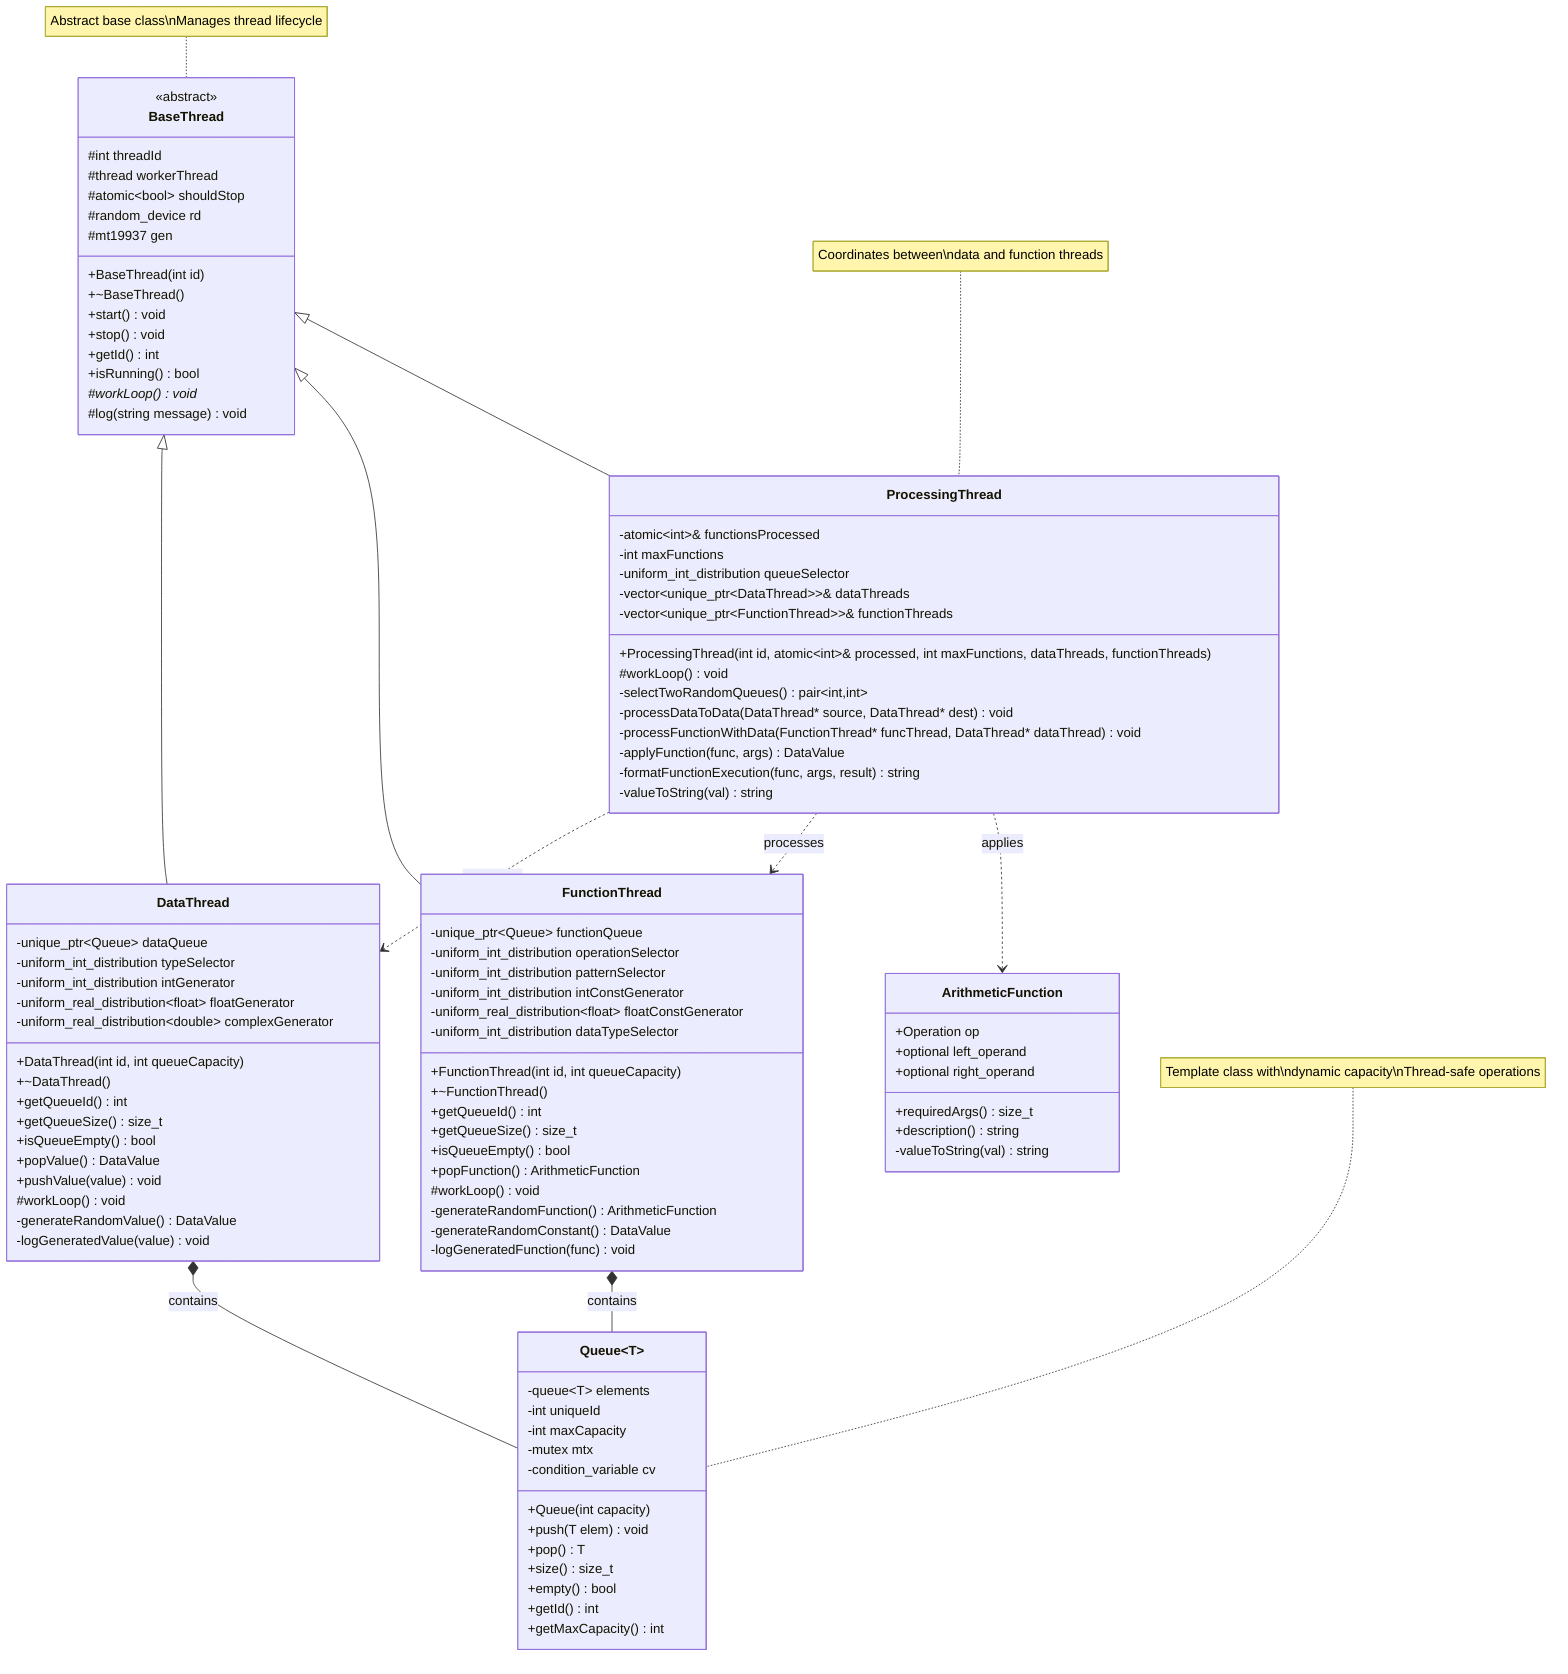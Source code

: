 classDiagram
    class Queue~T~ {
        -queue~T~ elements
        -int uniqueId
        -int maxCapacity
        -mutex mtx
        -condition_variable cv
        +Queue(int capacity)
        +push(T elem) void
        +pop() T
        +size() size_t
        +empty() bool
        +getId() int
        +getMaxCapacity() int
    }

    class ArithmeticFunction {
        +Operation op
        +optional left_operand
        +optional right_operand
        +requiredArgs() size_t
        +description() string
        -valueToString(val) string
    }

    class BaseThread {
        <<abstract>>
        #int threadId
        #thread workerThread
        #atomic~bool~ shouldStop
        #random_device rd
        #mt19937 gen
        +BaseThread(int id)
        +~BaseThread()
        +start() void
        +stop() void
        +getId() int
        +isRunning() bool
        #workLoop()* void
        #log(string message) void
    }

    class DataThread {
        -unique_ptr~Queue~ dataQueue
        -uniform_int_distribution typeSelector
        -uniform_int_distribution intGenerator
        -uniform_real_distribution~float~ floatGenerator
        -uniform_real_distribution~double~ complexGenerator
        +DataThread(int id, int queueCapacity)
        +~DataThread()
        +getQueueId() int
        +getQueueSize() size_t
        +isQueueEmpty() bool
        +popValue() DataValue
        +pushValue(value) void
        #workLoop() void
        -generateRandomValue() DataValue
        -logGeneratedValue(value) void
    }

    class FunctionThread {
        -unique_ptr~Queue~ functionQueue
        -uniform_int_distribution operationSelector
        -uniform_int_distribution patternSelector
        -uniform_int_distribution intConstGenerator
        -uniform_real_distribution~float~ floatConstGenerator
        -uniform_int_distribution dataTypeSelector
        +FunctionThread(int id, int queueCapacity)
        +~FunctionThread()
        +getQueueId() int
        +getQueueSize() size_t
        +isQueueEmpty() bool
        +popFunction() ArithmeticFunction
        #workLoop() void
        -generateRandomFunction() ArithmeticFunction
        -generateRandomConstant() DataValue
        -logGeneratedFunction(func) void
    }

    class ProcessingThread {
        -atomic~int~& functionsProcessed
        -int maxFunctions
        -uniform_int_distribution queueSelector
        -vector~unique_ptr~DataThread~~& dataThreads
        -vector~unique_ptr~FunctionThread~~& functionThreads
        +ProcessingThread(int id, atomic~int~& processed, int maxFunctions, dataThreads, functionThreads)
        #workLoop() void
        -selectTwoRandomQueues() pair~int,int~
        -processDataToData(DataThread* source, DataThread* dest) void
        -processFunctionWithData(FunctionThread* funcThread, DataThread* dataThread) void
        -applyFunction(func, args) DataValue
        -formatFunctionExecution(func, args, result) string
        -valueToString(val) string
    }

    %% Inheritance relationships
    BaseThread <|-- DataThread
    BaseThread <|-- FunctionThread
    BaseThread <|-- ProcessingThread

    %% Composition relationships
    DataThread *-- Queue : contains
    FunctionThread *-- Queue : contains

    %% Dependencies
    ProcessingThread ..> DataThread : processes
    ProcessingThread ..> FunctionThread : processes
    ProcessingThread ..> ArithmeticFunction : applies

    %% Notes
    note for Queue "Template class with\ndynamic capacity\nThread-safe operations"
    note for BaseThread "Abstract base class\nManages thread lifecycle"
    note for ProcessingThread "Coordinates between\ndata and function threads"
